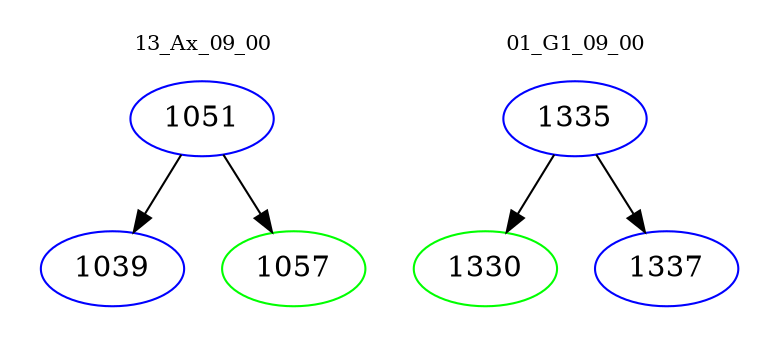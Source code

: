 digraph{
subgraph cluster_0 {
color = white
label = "13_Ax_09_00";
fontsize=10;
T0_1051 [label="1051", color="blue"]
T0_1051 -> T0_1039 [color="black"]
T0_1039 [label="1039", color="blue"]
T0_1051 -> T0_1057 [color="black"]
T0_1057 [label="1057", color="green"]
}
subgraph cluster_1 {
color = white
label = "01_G1_09_00";
fontsize=10;
T1_1335 [label="1335", color="blue"]
T1_1335 -> T1_1330 [color="black"]
T1_1330 [label="1330", color="green"]
T1_1335 -> T1_1337 [color="black"]
T1_1337 [label="1337", color="blue"]
}
}
